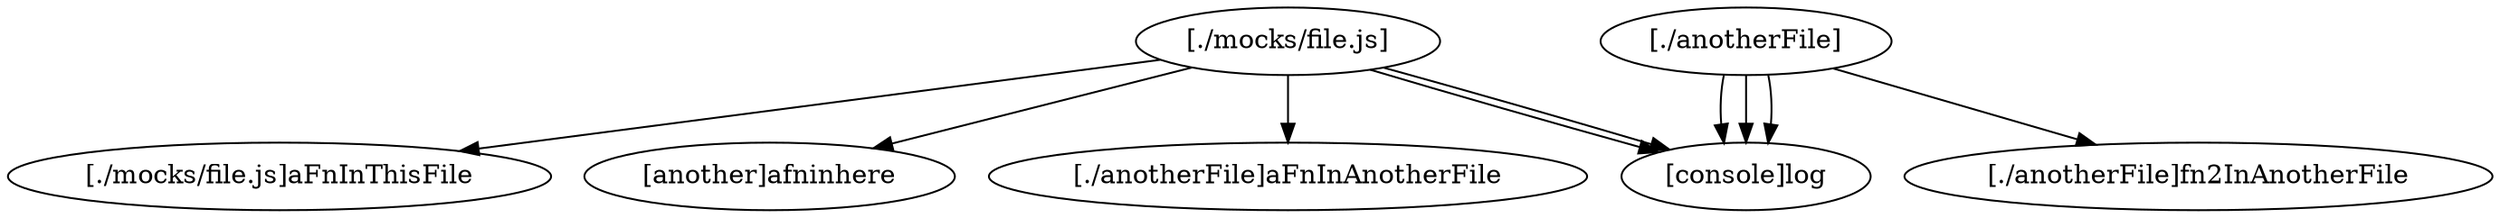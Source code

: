 
digraph test{
overlap=scalexy;
"[./mocks/file.js]" -> "[./mocks/file.js]aFnInThisFile"
"[./anotherFile]" -> "[./anotherFile]fn2InAnotherFile"
"[./mocks/file.js]" -> "[console]log"
"[./mocks/file.js]" -> "[console]log"
"[./mocks/file.js]" -> "[another]afninhere"
"[./mocks/file.js]" -> "[./anotherFile]aFnInAnotherFile"
"[./anotherFile]" -> "[console]log"
"[./anotherFile]" -> "[console]log"
"[./anotherFile]" -> "[console]log"
}